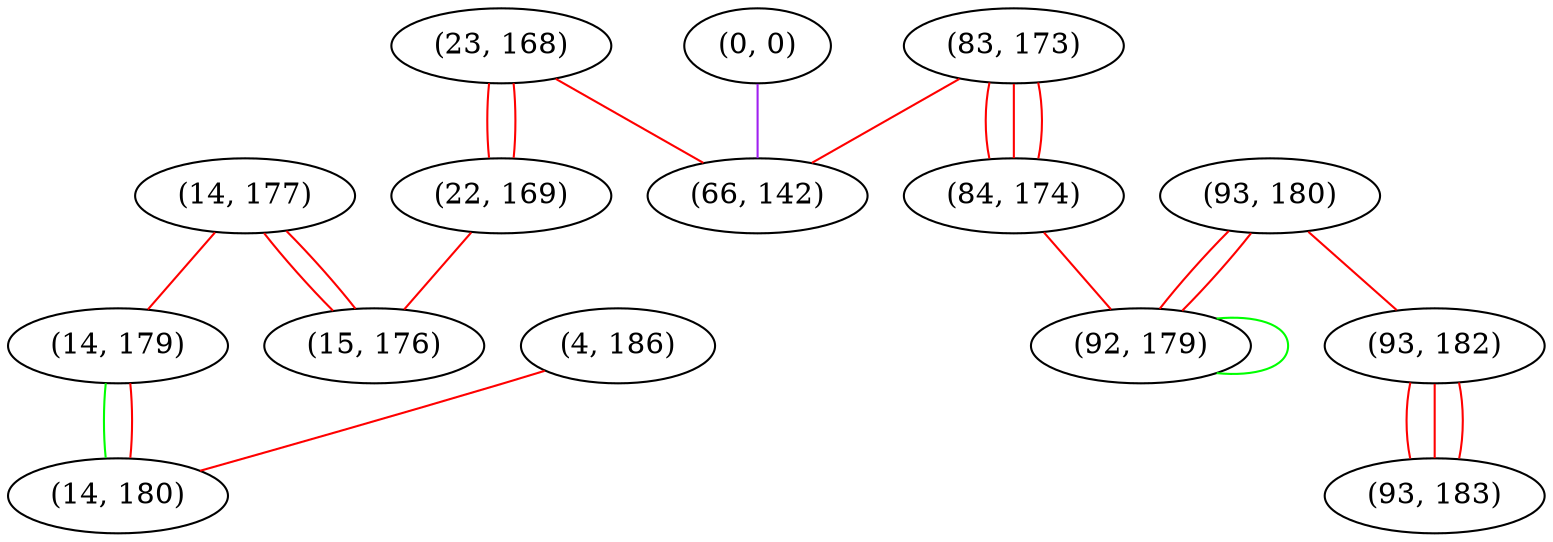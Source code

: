 graph "" {
"(14, 177)";
"(0, 0)";
"(14, 179)";
"(93, 180)";
"(23, 168)";
"(93, 182)";
"(4, 186)";
"(22, 169)";
"(93, 183)";
"(83, 173)";
"(14, 180)";
"(66, 142)";
"(15, 176)";
"(84, 174)";
"(92, 179)";
"(14, 177)" -- "(14, 179)"  [color=red, key=0, weight=1];
"(14, 177)" -- "(15, 176)"  [color=red, key=0, weight=1];
"(14, 177)" -- "(15, 176)"  [color=red, key=1, weight=1];
"(0, 0)" -- "(66, 142)"  [color=purple, key=0, weight=4];
"(14, 179)" -- "(14, 180)"  [color=green, key=0, weight=2];
"(14, 179)" -- "(14, 180)"  [color=red, key=1, weight=1];
"(93, 180)" -- "(93, 182)"  [color=red, key=0, weight=1];
"(93, 180)" -- "(92, 179)"  [color=red, key=0, weight=1];
"(93, 180)" -- "(92, 179)"  [color=red, key=1, weight=1];
"(23, 168)" -- "(22, 169)"  [color=red, key=0, weight=1];
"(23, 168)" -- "(22, 169)"  [color=red, key=1, weight=1];
"(23, 168)" -- "(66, 142)"  [color=red, key=0, weight=1];
"(93, 182)" -- "(93, 183)"  [color=red, key=0, weight=1];
"(93, 182)" -- "(93, 183)"  [color=red, key=1, weight=1];
"(93, 182)" -- "(93, 183)"  [color=red, key=2, weight=1];
"(4, 186)" -- "(14, 180)"  [color=red, key=0, weight=1];
"(22, 169)" -- "(15, 176)"  [color=red, key=0, weight=1];
"(83, 173)" -- "(66, 142)"  [color=red, key=0, weight=1];
"(83, 173)" -- "(84, 174)"  [color=red, key=0, weight=1];
"(83, 173)" -- "(84, 174)"  [color=red, key=1, weight=1];
"(83, 173)" -- "(84, 174)"  [color=red, key=2, weight=1];
"(84, 174)" -- "(92, 179)"  [color=red, key=0, weight=1];
"(92, 179)" -- "(92, 179)"  [color=green, key=0, weight=2];
}
